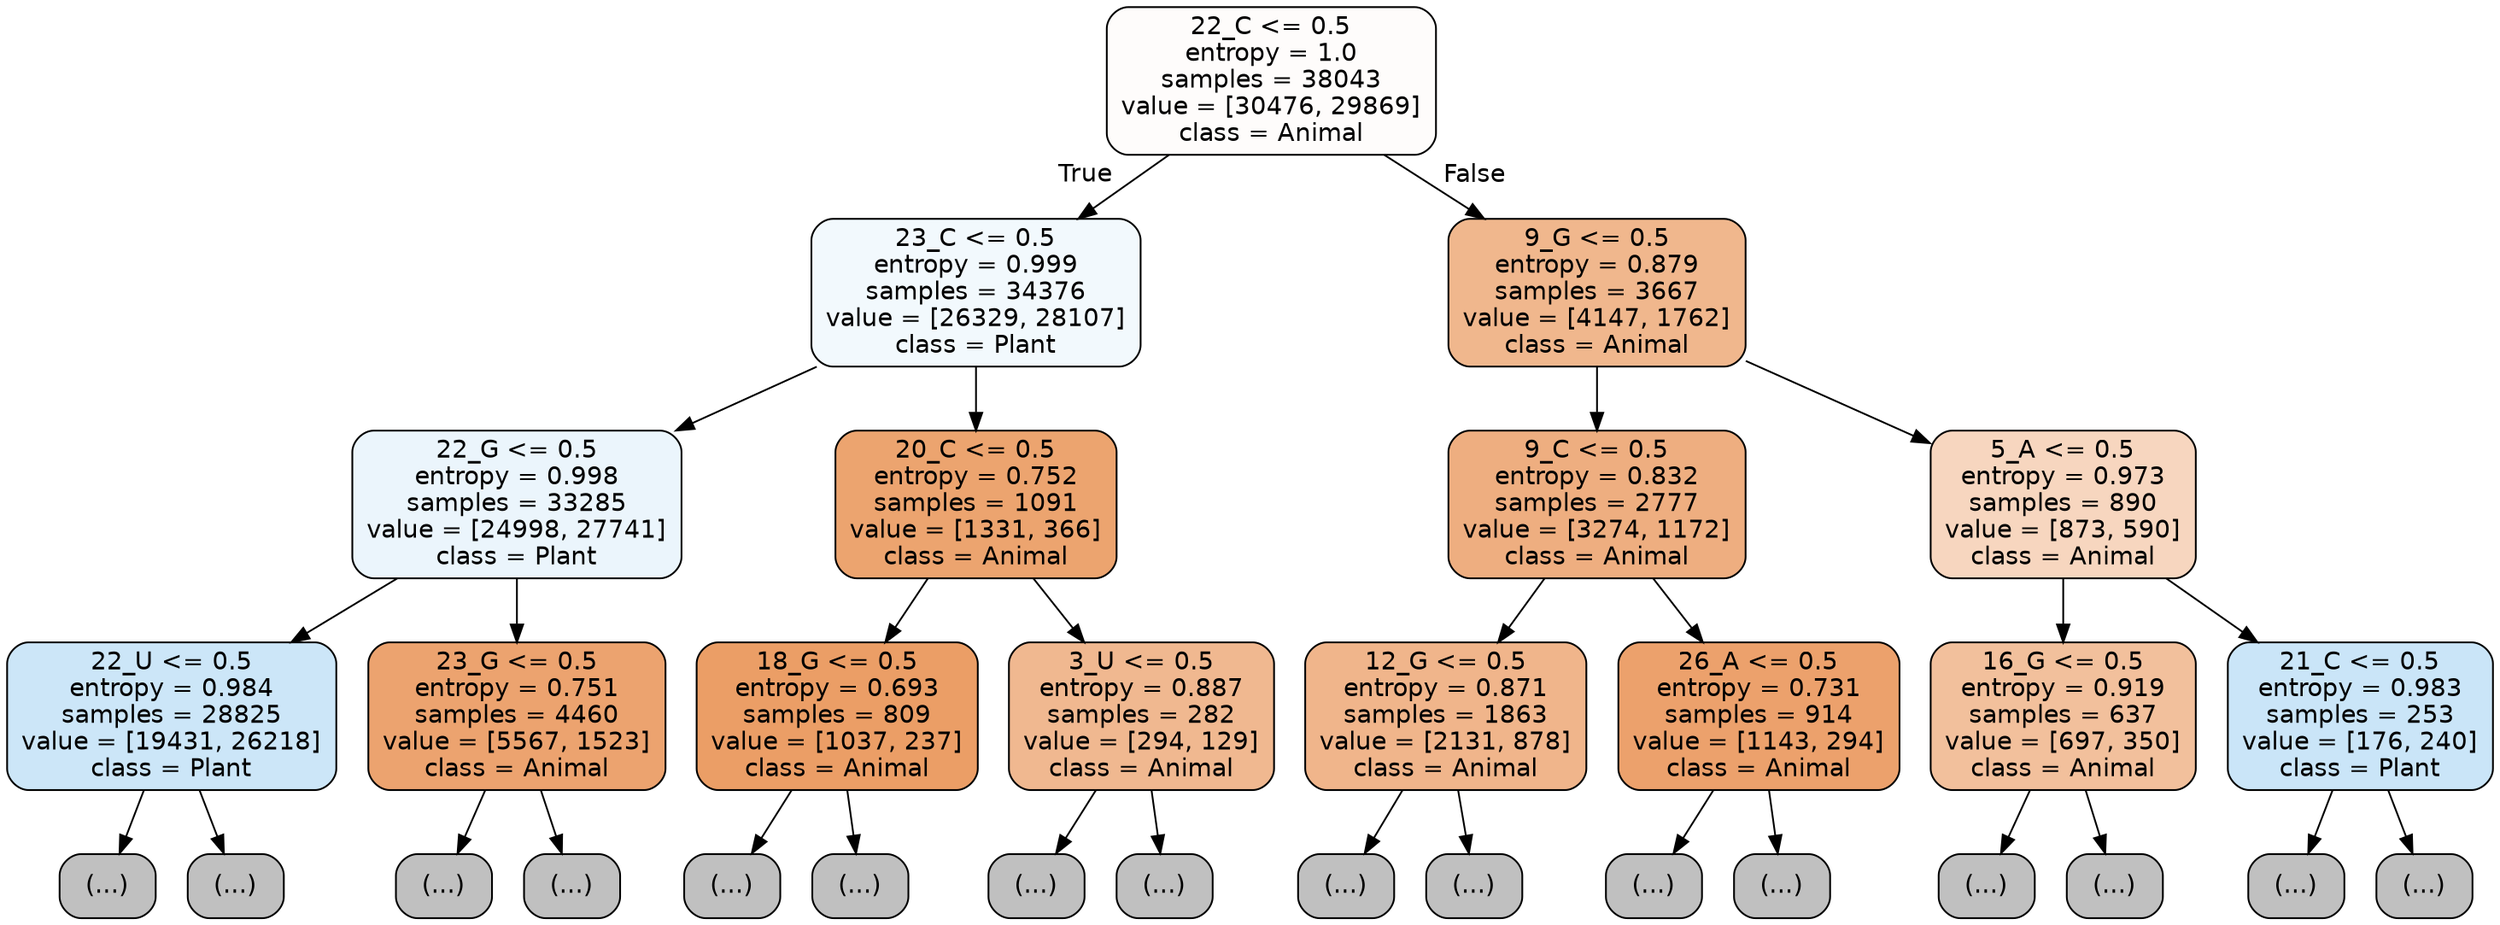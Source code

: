 digraph Tree {
node [shape=box, style="filled, rounded", color="black", fontname="helvetica"] ;
edge [fontname="helvetica"] ;
0 [label="22_C <= 0.5\nentropy = 1.0\nsamples = 38043\nvalue = [30476, 29869]\nclass = Animal", fillcolor="#fefcfb"] ;
1 [label="23_C <= 0.5\nentropy = 0.999\nsamples = 34376\nvalue = [26329, 28107]\nclass = Plant", fillcolor="#f2f9fd"] ;
0 -> 1 [labeldistance=2.5, labelangle=45, headlabel="True"] ;
2 [label="22_G <= 0.5\nentropy = 0.998\nsamples = 33285\nvalue = [24998, 27741]\nclass = Plant", fillcolor="#ebf5fc"] ;
1 -> 2 ;
3 [label="22_U <= 0.5\nentropy = 0.984\nsamples = 28825\nvalue = [19431, 26218]\nclass = Plant", fillcolor="#cce6f8"] ;
2 -> 3 ;
4 [label="(...)", fillcolor="#C0C0C0"] ;
3 -> 4 ;
10713 [label="(...)", fillcolor="#C0C0C0"] ;
3 -> 10713 ;
12540 [label="23_G <= 0.5\nentropy = 0.751\nsamples = 4460\nvalue = [5567, 1523]\nclass = Animal", fillcolor="#eca36f"] ;
2 -> 12540 ;
12541 [label="(...)", fillcolor="#C0C0C0"] ;
12540 -> 12541 ;
14124 [label="(...)", fillcolor="#C0C0C0"] ;
12540 -> 14124 ;
14323 [label="20_C <= 0.5\nentropy = 0.752\nsamples = 1091\nvalue = [1331, 366]\nclass = Animal", fillcolor="#eca46f"] ;
1 -> 14323 ;
14324 [label="18_G <= 0.5\nentropy = 0.693\nsamples = 809\nvalue = [1037, 237]\nclass = Animal", fillcolor="#eb9e66"] ;
14323 -> 14324 ;
14325 [label="(...)", fillcolor="#C0C0C0"] ;
14324 -> 14325 ;
14596 [label="(...)", fillcolor="#C0C0C0"] ;
14324 -> 14596 ;
14685 [label="3_U <= 0.5\nentropy = 0.887\nsamples = 282\nvalue = [294, 129]\nclass = Animal", fillcolor="#f0b890"] ;
14323 -> 14685 ;
14686 [label="(...)", fillcolor="#C0C0C0"] ;
14685 -> 14686 ;
14799 [label="(...)", fillcolor="#C0C0C0"] ;
14685 -> 14799 ;
14824 [label="9_G <= 0.5\nentropy = 0.879\nsamples = 3667\nvalue = [4147, 1762]\nclass = Animal", fillcolor="#f0b78d"] ;
0 -> 14824 [labeldistance=2.5, labelangle=-45, headlabel="False"] ;
14825 [label="9_C <= 0.5\nentropy = 0.832\nsamples = 2777\nvalue = [3274, 1172]\nclass = Animal", fillcolor="#eeae80"] ;
14824 -> 14825 ;
14826 [label="12_G <= 0.5\nentropy = 0.871\nsamples = 1863\nvalue = [2131, 878]\nclass = Animal", fillcolor="#f0b58b"] ;
14825 -> 14826 ;
14827 [label="(...)", fillcolor="#C0C0C0"] ;
14826 -> 14827 ;
15536 [label="(...)", fillcolor="#C0C0C0"] ;
14826 -> 15536 ;
15807 [label="26_A <= 0.5\nentropy = 0.731\nsamples = 914\nvalue = [1143, 294]\nclass = Animal", fillcolor="#eca16c"] ;
14825 -> 15807 ;
15808 [label="(...)", fillcolor="#C0C0C0"] ;
15807 -> 15808 ;
16295 [label="(...)", fillcolor="#C0C0C0"] ;
15807 -> 16295 ;
16296 [label="5_A <= 0.5\nentropy = 0.973\nsamples = 890\nvalue = [873, 590]\nclass = Animal", fillcolor="#f7d6bf"] ;
14824 -> 16296 ;
16297 [label="16_G <= 0.5\nentropy = 0.919\nsamples = 637\nvalue = [697, 350]\nclass = Animal", fillcolor="#f2c09c"] ;
16296 -> 16297 ;
16298 [label="(...)", fillcolor="#C0C0C0"] ;
16297 -> 16298 ;
16561 [label="(...)", fillcolor="#C0C0C0"] ;
16297 -> 16561 ;
16652 [label="21_C <= 0.5\nentropy = 0.983\nsamples = 253\nvalue = [176, 240]\nclass = Plant", fillcolor="#cae5f8"] ;
16296 -> 16652 ;
16653 [label="(...)", fillcolor="#C0C0C0"] ;
16652 -> 16653 ;
16730 [label="(...)", fillcolor="#C0C0C0"] ;
16652 -> 16730 ;
}